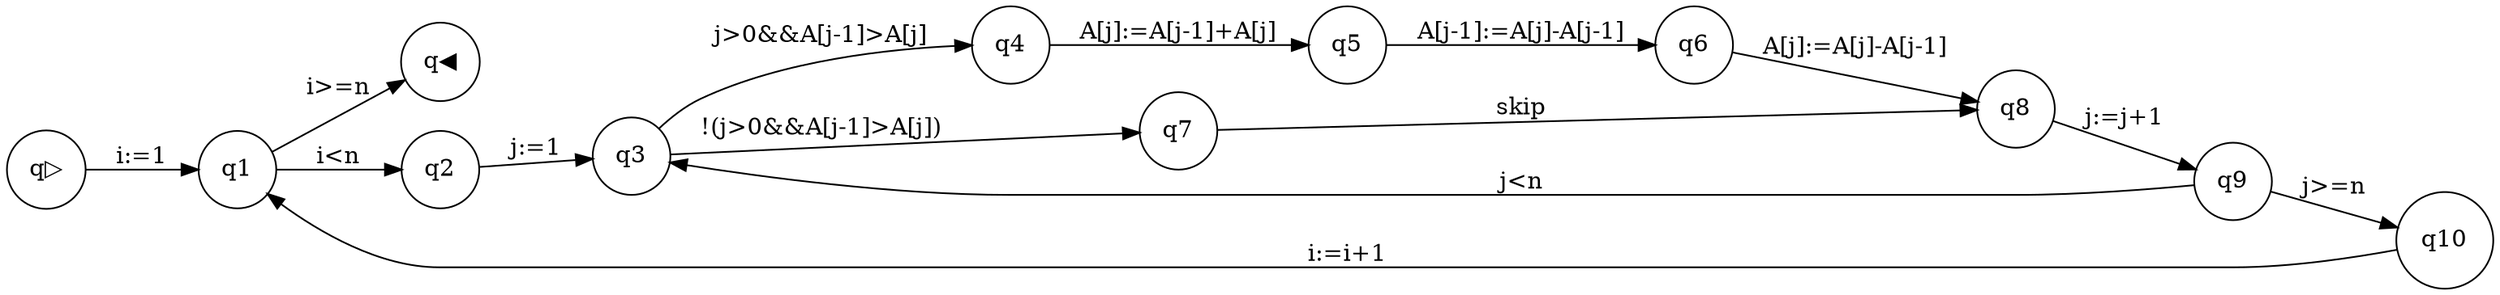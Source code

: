 digraph program_graph {rankdir=LR;
node [shape = circle]; q▷;
node [shape = circle]; q◀;
node [shape = circle]
q▷ -> q1 [label = "i:=1"];
q1 -> q2 [label = "i<n"];
q1 -> q◀ [label = "i>=n"];
q2 -> q3 [label = "j:=1"];
q3 -> q4 [label = "j>0&&A[j-1]>A[j]"];
q3 -> q7 [label = "!(j>0&&A[j-1]>A[j])"];
q7 -> q8 [label = "skip"];
q4 -> q5 [label = "A[j]:=A[j-1]+A[j]"];
q5 -> q6 [label = "A[j-1]:=A[j]-A[j-1]"];
q6 -> q8 [label = "A[j]:=A[j]-A[j-1]"];
q8 -> q9 [label = "j:=j+1"];
q9 -> q3 [label = "j<n"];
q9 -> q10 [label = "j>=n"];
q10 -> q1 [label = "i:=i+1"];}
